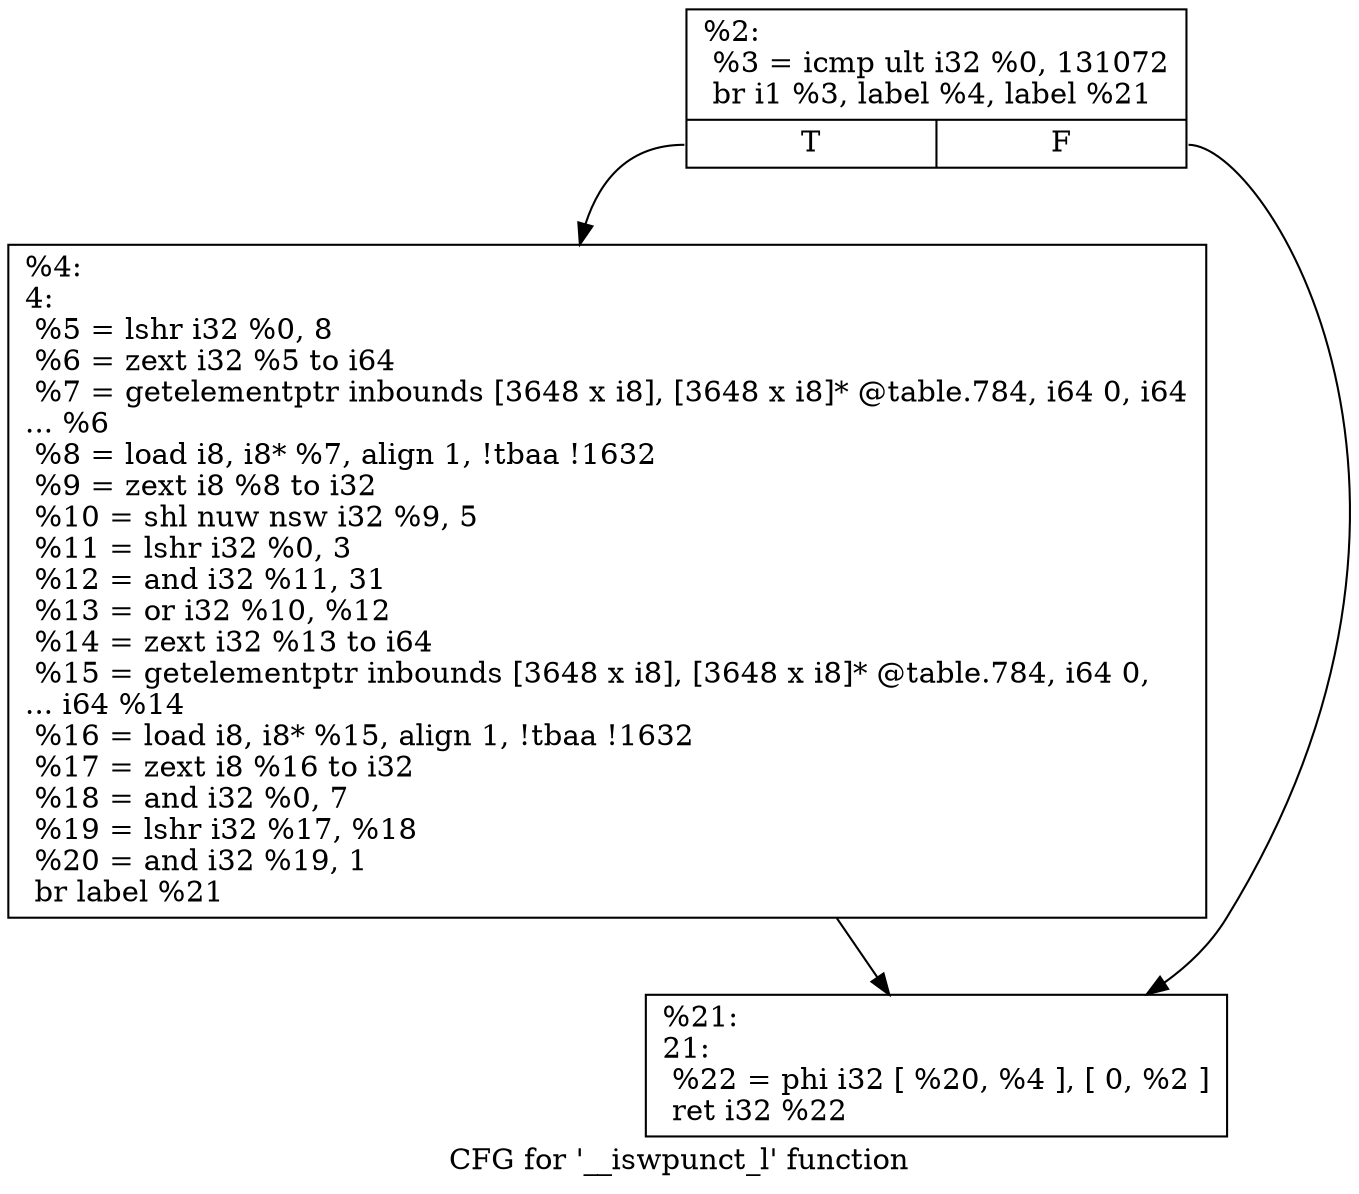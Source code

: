 digraph "CFG for '__iswpunct_l' function" {
	label="CFG for '__iswpunct_l' function";

	Node0x1eecab0 [shape=record,label="{%2:\l  %3 = icmp ult i32 %0, 131072\l  br i1 %3, label %4, label %21\l|{<s0>T|<s1>F}}"];
	Node0x1eecab0:s0 -> Node0x1eecb00;
	Node0x1eecab0:s1 -> Node0x1eecb50;
	Node0x1eecb00 [shape=record,label="{%4:\l4:                                                \l  %5 = lshr i32 %0, 8\l  %6 = zext i32 %5 to i64\l  %7 = getelementptr inbounds [3648 x i8], [3648 x i8]* @table.784, i64 0, i64\l... %6\l  %8 = load i8, i8* %7, align 1, !tbaa !1632\l  %9 = zext i8 %8 to i32\l  %10 = shl nuw nsw i32 %9, 5\l  %11 = lshr i32 %0, 3\l  %12 = and i32 %11, 31\l  %13 = or i32 %10, %12\l  %14 = zext i32 %13 to i64\l  %15 = getelementptr inbounds [3648 x i8], [3648 x i8]* @table.784, i64 0,\l... i64 %14\l  %16 = load i8, i8* %15, align 1, !tbaa !1632\l  %17 = zext i8 %16 to i32\l  %18 = and i32 %0, 7\l  %19 = lshr i32 %17, %18\l  %20 = and i32 %19, 1\l  br label %21\l}"];
	Node0x1eecb00 -> Node0x1eecb50;
	Node0x1eecb50 [shape=record,label="{%21:\l21:                                               \l  %22 = phi i32 [ %20, %4 ], [ 0, %2 ]\l  ret i32 %22\l}"];
}
